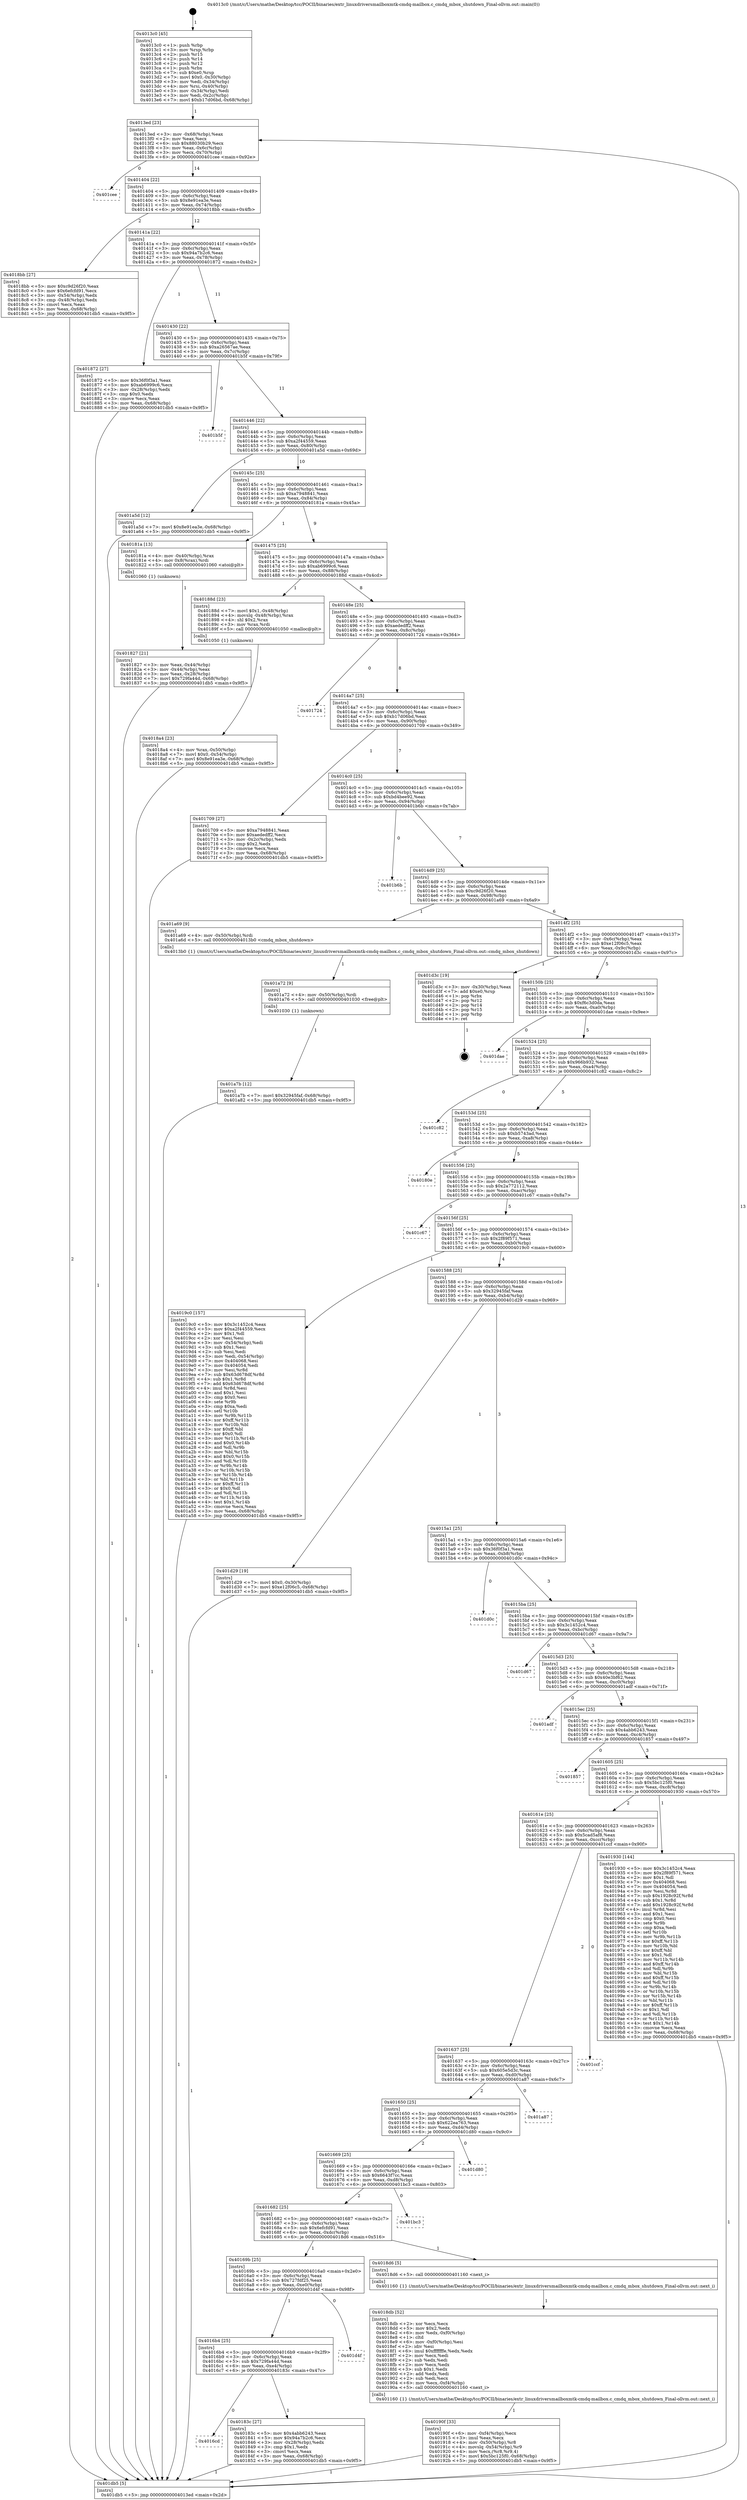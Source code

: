 digraph "0x4013c0" {
  label = "0x4013c0 (/mnt/c/Users/mathe/Desktop/tcc/POCII/binaries/extr_linuxdriversmailboxmtk-cmdq-mailbox.c_cmdq_mbox_shutdown_Final-ollvm.out::main(0))"
  labelloc = "t"
  node[shape=record]

  Entry [label="",width=0.3,height=0.3,shape=circle,fillcolor=black,style=filled]
  "0x4013ed" [label="{
     0x4013ed [23]\l
     | [instrs]\l
     &nbsp;&nbsp;0x4013ed \<+3\>: mov -0x68(%rbp),%eax\l
     &nbsp;&nbsp;0x4013f0 \<+2\>: mov %eax,%ecx\l
     &nbsp;&nbsp;0x4013f2 \<+6\>: sub $0x88030b29,%ecx\l
     &nbsp;&nbsp;0x4013f8 \<+3\>: mov %eax,-0x6c(%rbp)\l
     &nbsp;&nbsp;0x4013fb \<+3\>: mov %ecx,-0x70(%rbp)\l
     &nbsp;&nbsp;0x4013fe \<+6\>: je 0000000000401cee \<main+0x92e\>\l
  }"]
  "0x401cee" [label="{
     0x401cee\l
  }", style=dashed]
  "0x401404" [label="{
     0x401404 [22]\l
     | [instrs]\l
     &nbsp;&nbsp;0x401404 \<+5\>: jmp 0000000000401409 \<main+0x49\>\l
     &nbsp;&nbsp;0x401409 \<+3\>: mov -0x6c(%rbp),%eax\l
     &nbsp;&nbsp;0x40140c \<+5\>: sub $0x8e91ea3e,%eax\l
     &nbsp;&nbsp;0x401411 \<+3\>: mov %eax,-0x74(%rbp)\l
     &nbsp;&nbsp;0x401414 \<+6\>: je 00000000004018bb \<main+0x4fb\>\l
  }"]
  Exit [label="",width=0.3,height=0.3,shape=circle,fillcolor=black,style=filled,peripheries=2]
  "0x4018bb" [label="{
     0x4018bb [27]\l
     | [instrs]\l
     &nbsp;&nbsp;0x4018bb \<+5\>: mov $0xc9d26f20,%eax\l
     &nbsp;&nbsp;0x4018c0 \<+5\>: mov $0x6efcfd91,%ecx\l
     &nbsp;&nbsp;0x4018c5 \<+3\>: mov -0x54(%rbp),%edx\l
     &nbsp;&nbsp;0x4018c8 \<+3\>: cmp -0x48(%rbp),%edx\l
     &nbsp;&nbsp;0x4018cb \<+3\>: cmovl %ecx,%eax\l
     &nbsp;&nbsp;0x4018ce \<+3\>: mov %eax,-0x68(%rbp)\l
     &nbsp;&nbsp;0x4018d1 \<+5\>: jmp 0000000000401db5 \<main+0x9f5\>\l
  }"]
  "0x40141a" [label="{
     0x40141a [22]\l
     | [instrs]\l
     &nbsp;&nbsp;0x40141a \<+5\>: jmp 000000000040141f \<main+0x5f\>\l
     &nbsp;&nbsp;0x40141f \<+3\>: mov -0x6c(%rbp),%eax\l
     &nbsp;&nbsp;0x401422 \<+5\>: sub $0x94a7b2c6,%eax\l
     &nbsp;&nbsp;0x401427 \<+3\>: mov %eax,-0x78(%rbp)\l
     &nbsp;&nbsp;0x40142a \<+6\>: je 0000000000401872 \<main+0x4b2\>\l
  }"]
  "0x401a7b" [label="{
     0x401a7b [12]\l
     | [instrs]\l
     &nbsp;&nbsp;0x401a7b \<+7\>: movl $0x32945faf,-0x68(%rbp)\l
     &nbsp;&nbsp;0x401a82 \<+5\>: jmp 0000000000401db5 \<main+0x9f5\>\l
  }"]
  "0x401872" [label="{
     0x401872 [27]\l
     | [instrs]\l
     &nbsp;&nbsp;0x401872 \<+5\>: mov $0x36f0f3a1,%eax\l
     &nbsp;&nbsp;0x401877 \<+5\>: mov $0xab6999c6,%ecx\l
     &nbsp;&nbsp;0x40187c \<+3\>: mov -0x28(%rbp),%edx\l
     &nbsp;&nbsp;0x40187f \<+3\>: cmp $0x0,%edx\l
     &nbsp;&nbsp;0x401882 \<+3\>: cmove %ecx,%eax\l
     &nbsp;&nbsp;0x401885 \<+3\>: mov %eax,-0x68(%rbp)\l
     &nbsp;&nbsp;0x401888 \<+5\>: jmp 0000000000401db5 \<main+0x9f5\>\l
  }"]
  "0x401430" [label="{
     0x401430 [22]\l
     | [instrs]\l
     &nbsp;&nbsp;0x401430 \<+5\>: jmp 0000000000401435 \<main+0x75\>\l
     &nbsp;&nbsp;0x401435 \<+3\>: mov -0x6c(%rbp),%eax\l
     &nbsp;&nbsp;0x401438 \<+5\>: sub $0xa26567ae,%eax\l
     &nbsp;&nbsp;0x40143d \<+3\>: mov %eax,-0x7c(%rbp)\l
     &nbsp;&nbsp;0x401440 \<+6\>: je 0000000000401b5f \<main+0x79f\>\l
  }"]
  "0x401a72" [label="{
     0x401a72 [9]\l
     | [instrs]\l
     &nbsp;&nbsp;0x401a72 \<+4\>: mov -0x50(%rbp),%rdi\l
     &nbsp;&nbsp;0x401a76 \<+5\>: call 0000000000401030 \<free@plt\>\l
     | [calls]\l
     &nbsp;&nbsp;0x401030 \{1\} (unknown)\l
  }"]
  "0x401b5f" [label="{
     0x401b5f\l
  }", style=dashed]
  "0x401446" [label="{
     0x401446 [22]\l
     | [instrs]\l
     &nbsp;&nbsp;0x401446 \<+5\>: jmp 000000000040144b \<main+0x8b\>\l
     &nbsp;&nbsp;0x40144b \<+3\>: mov -0x6c(%rbp),%eax\l
     &nbsp;&nbsp;0x40144e \<+5\>: sub $0xa2f44559,%eax\l
     &nbsp;&nbsp;0x401453 \<+3\>: mov %eax,-0x80(%rbp)\l
     &nbsp;&nbsp;0x401456 \<+6\>: je 0000000000401a5d \<main+0x69d\>\l
  }"]
  "0x40190f" [label="{
     0x40190f [33]\l
     | [instrs]\l
     &nbsp;&nbsp;0x40190f \<+6\>: mov -0xf4(%rbp),%ecx\l
     &nbsp;&nbsp;0x401915 \<+3\>: imul %eax,%ecx\l
     &nbsp;&nbsp;0x401918 \<+4\>: mov -0x50(%rbp),%r8\l
     &nbsp;&nbsp;0x40191c \<+4\>: movslq -0x54(%rbp),%r9\l
     &nbsp;&nbsp;0x401920 \<+4\>: mov %ecx,(%r8,%r9,4)\l
     &nbsp;&nbsp;0x401924 \<+7\>: movl $0x5bc125f0,-0x68(%rbp)\l
     &nbsp;&nbsp;0x40192b \<+5\>: jmp 0000000000401db5 \<main+0x9f5\>\l
  }"]
  "0x401a5d" [label="{
     0x401a5d [12]\l
     | [instrs]\l
     &nbsp;&nbsp;0x401a5d \<+7\>: movl $0x8e91ea3e,-0x68(%rbp)\l
     &nbsp;&nbsp;0x401a64 \<+5\>: jmp 0000000000401db5 \<main+0x9f5\>\l
  }"]
  "0x40145c" [label="{
     0x40145c [25]\l
     | [instrs]\l
     &nbsp;&nbsp;0x40145c \<+5\>: jmp 0000000000401461 \<main+0xa1\>\l
     &nbsp;&nbsp;0x401461 \<+3\>: mov -0x6c(%rbp),%eax\l
     &nbsp;&nbsp;0x401464 \<+5\>: sub $0xa7948841,%eax\l
     &nbsp;&nbsp;0x401469 \<+6\>: mov %eax,-0x84(%rbp)\l
     &nbsp;&nbsp;0x40146f \<+6\>: je 000000000040181a \<main+0x45a\>\l
  }"]
  "0x4018db" [label="{
     0x4018db [52]\l
     | [instrs]\l
     &nbsp;&nbsp;0x4018db \<+2\>: xor %ecx,%ecx\l
     &nbsp;&nbsp;0x4018dd \<+5\>: mov $0x2,%edx\l
     &nbsp;&nbsp;0x4018e2 \<+6\>: mov %edx,-0xf0(%rbp)\l
     &nbsp;&nbsp;0x4018e8 \<+1\>: cltd\l
     &nbsp;&nbsp;0x4018e9 \<+6\>: mov -0xf0(%rbp),%esi\l
     &nbsp;&nbsp;0x4018ef \<+2\>: idiv %esi\l
     &nbsp;&nbsp;0x4018f1 \<+6\>: imul $0xfffffffe,%edx,%edx\l
     &nbsp;&nbsp;0x4018f7 \<+2\>: mov %ecx,%edi\l
     &nbsp;&nbsp;0x4018f9 \<+2\>: sub %edx,%edi\l
     &nbsp;&nbsp;0x4018fb \<+2\>: mov %ecx,%edx\l
     &nbsp;&nbsp;0x4018fd \<+3\>: sub $0x1,%edx\l
     &nbsp;&nbsp;0x401900 \<+2\>: add %edx,%edi\l
     &nbsp;&nbsp;0x401902 \<+2\>: sub %edi,%ecx\l
     &nbsp;&nbsp;0x401904 \<+6\>: mov %ecx,-0xf4(%rbp)\l
     &nbsp;&nbsp;0x40190a \<+5\>: call 0000000000401160 \<next_i\>\l
     | [calls]\l
     &nbsp;&nbsp;0x401160 \{1\} (/mnt/c/Users/mathe/Desktop/tcc/POCII/binaries/extr_linuxdriversmailboxmtk-cmdq-mailbox.c_cmdq_mbox_shutdown_Final-ollvm.out::next_i)\l
  }"]
  "0x40181a" [label="{
     0x40181a [13]\l
     | [instrs]\l
     &nbsp;&nbsp;0x40181a \<+4\>: mov -0x40(%rbp),%rax\l
     &nbsp;&nbsp;0x40181e \<+4\>: mov 0x8(%rax),%rdi\l
     &nbsp;&nbsp;0x401822 \<+5\>: call 0000000000401060 \<atoi@plt\>\l
     | [calls]\l
     &nbsp;&nbsp;0x401060 \{1\} (unknown)\l
  }"]
  "0x401475" [label="{
     0x401475 [25]\l
     | [instrs]\l
     &nbsp;&nbsp;0x401475 \<+5\>: jmp 000000000040147a \<main+0xba\>\l
     &nbsp;&nbsp;0x40147a \<+3\>: mov -0x6c(%rbp),%eax\l
     &nbsp;&nbsp;0x40147d \<+5\>: sub $0xab6999c6,%eax\l
     &nbsp;&nbsp;0x401482 \<+6\>: mov %eax,-0x88(%rbp)\l
     &nbsp;&nbsp;0x401488 \<+6\>: je 000000000040188d \<main+0x4cd\>\l
  }"]
  "0x4018a4" [label="{
     0x4018a4 [23]\l
     | [instrs]\l
     &nbsp;&nbsp;0x4018a4 \<+4\>: mov %rax,-0x50(%rbp)\l
     &nbsp;&nbsp;0x4018a8 \<+7\>: movl $0x0,-0x54(%rbp)\l
     &nbsp;&nbsp;0x4018af \<+7\>: movl $0x8e91ea3e,-0x68(%rbp)\l
     &nbsp;&nbsp;0x4018b6 \<+5\>: jmp 0000000000401db5 \<main+0x9f5\>\l
  }"]
  "0x40188d" [label="{
     0x40188d [23]\l
     | [instrs]\l
     &nbsp;&nbsp;0x40188d \<+7\>: movl $0x1,-0x48(%rbp)\l
     &nbsp;&nbsp;0x401894 \<+4\>: movslq -0x48(%rbp),%rax\l
     &nbsp;&nbsp;0x401898 \<+4\>: shl $0x2,%rax\l
     &nbsp;&nbsp;0x40189c \<+3\>: mov %rax,%rdi\l
     &nbsp;&nbsp;0x40189f \<+5\>: call 0000000000401050 \<malloc@plt\>\l
     | [calls]\l
     &nbsp;&nbsp;0x401050 \{1\} (unknown)\l
  }"]
  "0x40148e" [label="{
     0x40148e [25]\l
     | [instrs]\l
     &nbsp;&nbsp;0x40148e \<+5\>: jmp 0000000000401493 \<main+0xd3\>\l
     &nbsp;&nbsp;0x401493 \<+3\>: mov -0x6c(%rbp),%eax\l
     &nbsp;&nbsp;0x401496 \<+5\>: sub $0xaededff2,%eax\l
     &nbsp;&nbsp;0x40149b \<+6\>: mov %eax,-0x8c(%rbp)\l
     &nbsp;&nbsp;0x4014a1 \<+6\>: je 0000000000401724 \<main+0x364\>\l
  }"]
  "0x4016cd" [label="{
     0x4016cd\l
  }", style=dashed]
  "0x401724" [label="{
     0x401724\l
  }", style=dashed]
  "0x4014a7" [label="{
     0x4014a7 [25]\l
     | [instrs]\l
     &nbsp;&nbsp;0x4014a7 \<+5\>: jmp 00000000004014ac \<main+0xec\>\l
     &nbsp;&nbsp;0x4014ac \<+3\>: mov -0x6c(%rbp),%eax\l
     &nbsp;&nbsp;0x4014af \<+5\>: sub $0xb17d06bd,%eax\l
     &nbsp;&nbsp;0x4014b4 \<+6\>: mov %eax,-0x90(%rbp)\l
     &nbsp;&nbsp;0x4014ba \<+6\>: je 0000000000401709 \<main+0x349\>\l
  }"]
  "0x40183c" [label="{
     0x40183c [27]\l
     | [instrs]\l
     &nbsp;&nbsp;0x40183c \<+5\>: mov $0x4abb6243,%eax\l
     &nbsp;&nbsp;0x401841 \<+5\>: mov $0x94a7b2c6,%ecx\l
     &nbsp;&nbsp;0x401846 \<+3\>: mov -0x28(%rbp),%edx\l
     &nbsp;&nbsp;0x401849 \<+3\>: cmp $0x1,%edx\l
     &nbsp;&nbsp;0x40184c \<+3\>: cmovl %ecx,%eax\l
     &nbsp;&nbsp;0x40184f \<+3\>: mov %eax,-0x68(%rbp)\l
     &nbsp;&nbsp;0x401852 \<+5\>: jmp 0000000000401db5 \<main+0x9f5\>\l
  }"]
  "0x401709" [label="{
     0x401709 [27]\l
     | [instrs]\l
     &nbsp;&nbsp;0x401709 \<+5\>: mov $0xa7948841,%eax\l
     &nbsp;&nbsp;0x40170e \<+5\>: mov $0xaededff2,%ecx\l
     &nbsp;&nbsp;0x401713 \<+3\>: mov -0x2c(%rbp),%edx\l
     &nbsp;&nbsp;0x401716 \<+3\>: cmp $0x2,%edx\l
     &nbsp;&nbsp;0x401719 \<+3\>: cmovne %ecx,%eax\l
     &nbsp;&nbsp;0x40171c \<+3\>: mov %eax,-0x68(%rbp)\l
     &nbsp;&nbsp;0x40171f \<+5\>: jmp 0000000000401db5 \<main+0x9f5\>\l
  }"]
  "0x4014c0" [label="{
     0x4014c0 [25]\l
     | [instrs]\l
     &nbsp;&nbsp;0x4014c0 \<+5\>: jmp 00000000004014c5 \<main+0x105\>\l
     &nbsp;&nbsp;0x4014c5 \<+3\>: mov -0x6c(%rbp),%eax\l
     &nbsp;&nbsp;0x4014c8 \<+5\>: sub $0xbd4bee92,%eax\l
     &nbsp;&nbsp;0x4014cd \<+6\>: mov %eax,-0x94(%rbp)\l
     &nbsp;&nbsp;0x4014d3 \<+6\>: je 0000000000401b6b \<main+0x7ab\>\l
  }"]
  "0x401db5" [label="{
     0x401db5 [5]\l
     | [instrs]\l
     &nbsp;&nbsp;0x401db5 \<+5\>: jmp 00000000004013ed \<main+0x2d\>\l
  }"]
  "0x4013c0" [label="{
     0x4013c0 [45]\l
     | [instrs]\l
     &nbsp;&nbsp;0x4013c0 \<+1\>: push %rbp\l
     &nbsp;&nbsp;0x4013c1 \<+3\>: mov %rsp,%rbp\l
     &nbsp;&nbsp;0x4013c4 \<+2\>: push %r15\l
     &nbsp;&nbsp;0x4013c6 \<+2\>: push %r14\l
     &nbsp;&nbsp;0x4013c8 \<+2\>: push %r12\l
     &nbsp;&nbsp;0x4013ca \<+1\>: push %rbx\l
     &nbsp;&nbsp;0x4013cb \<+7\>: sub $0xe0,%rsp\l
     &nbsp;&nbsp;0x4013d2 \<+7\>: movl $0x0,-0x30(%rbp)\l
     &nbsp;&nbsp;0x4013d9 \<+3\>: mov %edi,-0x34(%rbp)\l
     &nbsp;&nbsp;0x4013dc \<+4\>: mov %rsi,-0x40(%rbp)\l
     &nbsp;&nbsp;0x4013e0 \<+3\>: mov -0x34(%rbp),%edi\l
     &nbsp;&nbsp;0x4013e3 \<+3\>: mov %edi,-0x2c(%rbp)\l
     &nbsp;&nbsp;0x4013e6 \<+7\>: movl $0xb17d06bd,-0x68(%rbp)\l
  }"]
  "0x401827" [label="{
     0x401827 [21]\l
     | [instrs]\l
     &nbsp;&nbsp;0x401827 \<+3\>: mov %eax,-0x44(%rbp)\l
     &nbsp;&nbsp;0x40182a \<+3\>: mov -0x44(%rbp),%eax\l
     &nbsp;&nbsp;0x40182d \<+3\>: mov %eax,-0x28(%rbp)\l
     &nbsp;&nbsp;0x401830 \<+7\>: movl $0x729fa44d,-0x68(%rbp)\l
     &nbsp;&nbsp;0x401837 \<+5\>: jmp 0000000000401db5 \<main+0x9f5\>\l
  }"]
  "0x4016b4" [label="{
     0x4016b4 [25]\l
     | [instrs]\l
     &nbsp;&nbsp;0x4016b4 \<+5\>: jmp 00000000004016b9 \<main+0x2f9\>\l
     &nbsp;&nbsp;0x4016b9 \<+3\>: mov -0x6c(%rbp),%eax\l
     &nbsp;&nbsp;0x4016bc \<+5\>: sub $0x729fa44d,%eax\l
     &nbsp;&nbsp;0x4016c1 \<+6\>: mov %eax,-0xe4(%rbp)\l
     &nbsp;&nbsp;0x4016c7 \<+6\>: je 000000000040183c \<main+0x47c\>\l
  }"]
  "0x401b6b" [label="{
     0x401b6b\l
  }", style=dashed]
  "0x4014d9" [label="{
     0x4014d9 [25]\l
     | [instrs]\l
     &nbsp;&nbsp;0x4014d9 \<+5\>: jmp 00000000004014de \<main+0x11e\>\l
     &nbsp;&nbsp;0x4014de \<+3\>: mov -0x6c(%rbp),%eax\l
     &nbsp;&nbsp;0x4014e1 \<+5\>: sub $0xc9d26f20,%eax\l
     &nbsp;&nbsp;0x4014e6 \<+6\>: mov %eax,-0x98(%rbp)\l
     &nbsp;&nbsp;0x4014ec \<+6\>: je 0000000000401a69 \<main+0x6a9\>\l
  }"]
  "0x401d4f" [label="{
     0x401d4f\l
  }", style=dashed]
  "0x401a69" [label="{
     0x401a69 [9]\l
     | [instrs]\l
     &nbsp;&nbsp;0x401a69 \<+4\>: mov -0x50(%rbp),%rdi\l
     &nbsp;&nbsp;0x401a6d \<+5\>: call 00000000004013b0 \<cmdq_mbox_shutdown\>\l
     | [calls]\l
     &nbsp;&nbsp;0x4013b0 \{1\} (/mnt/c/Users/mathe/Desktop/tcc/POCII/binaries/extr_linuxdriversmailboxmtk-cmdq-mailbox.c_cmdq_mbox_shutdown_Final-ollvm.out::cmdq_mbox_shutdown)\l
  }"]
  "0x4014f2" [label="{
     0x4014f2 [25]\l
     | [instrs]\l
     &nbsp;&nbsp;0x4014f2 \<+5\>: jmp 00000000004014f7 \<main+0x137\>\l
     &nbsp;&nbsp;0x4014f7 \<+3\>: mov -0x6c(%rbp),%eax\l
     &nbsp;&nbsp;0x4014fa \<+5\>: sub $0xe12f06c5,%eax\l
     &nbsp;&nbsp;0x4014ff \<+6\>: mov %eax,-0x9c(%rbp)\l
     &nbsp;&nbsp;0x401505 \<+6\>: je 0000000000401d3c \<main+0x97c\>\l
  }"]
  "0x40169b" [label="{
     0x40169b [25]\l
     | [instrs]\l
     &nbsp;&nbsp;0x40169b \<+5\>: jmp 00000000004016a0 \<main+0x2e0\>\l
     &nbsp;&nbsp;0x4016a0 \<+3\>: mov -0x6c(%rbp),%eax\l
     &nbsp;&nbsp;0x4016a3 \<+5\>: sub $0x727fdf25,%eax\l
     &nbsp;&nbsp;0x4016a8 \<+6\>: mov %eax,-0xe0(%rbp)\l
     &nbsp;&nbsp;0x4016ae \<+6\>: je 0000000000401d4f \<main+0x98f\>\l
  }"]
  "0x401d3c" [label="{
     0x401d3c [19]\l
     | [instrs]\l
     &nbsp;&nbsp;0x401d3c \<+3\>: mov -0x30(%rbp),%eax\l
     &nbsp;&nbsp;0x401d3f \<+7\>: add $0xe0,%rsp\l
     &nbsp;&nbsp;0x401d46 \<+1\>: pop %rbx\l
     &nbsp;&nbsp;0x401d47 \<+2\>: pop %r12\l
     &nbsp;&nbsp;0x401d49 \<+2\>: pop %r14\l
     &nbsp;&nbsp;0x401d4b \<+2\>: pop %r15\l
     &nbsp;&nbsp;0x401d4d \<+1\>: pop %rbp\l
     &nbsp;&nbsp;0x401d4e \<+1\>: ret\l
  }"]
  "0x40150b" [label="{
     0x40150b [25]\l
     | [instrs]\l
     &nbsp;&nbsp;0x40150b \<+5\>: jmp 0000000000401510 \<main+0x150\>\l
     &nbsp;&nbsp;0x401510 \<+3\>: mov -0x6c(%rbp),%eax\l
     &nbsp;&nbsp;0x401513 \<+5\>: sub $0xf6c3d0da,%eax\l
     &nbsp;&nbsp;0x401518 \<+6\>: mov %eax,-0xa0(%rbp)\l
     &nbsp;&nbsp;0x40151e \<+6\>: je 0000000000401dae \<main+0x9ee\>\l
  }"]
  "0x4018d6" [label="{
     0x4018d6 [5]\l
     | [instrs]\l
     &nbsp;&nbsp;0x4018d6 \<+5\>: call 0000000000401160 \<next_i\>\l
     | [calls]\l
     &nbsp;&nbsp;0x401160 \{1\} (/mnt/c/Users/mathe/Desktop/tcc/POCII/binaries/extr_linuxdriversmailboxmtk-cmdq-mailbox.c_cmdq_mbox_shutdown_Final-ollvm.out::next_i)\l
  }"]
  "0x401dae" [label="{
     0x401dae\l
  }", style=dashed]
  "0x401524" [label="{
     0x401524 [25]\l
     | [instrs]\l
     &nbsp;&nbsp;0x401524 \<+5\>: jmp 0000000000401529 \<main+0x169\>\l
     &nbsp;&nbsp;0x401529 \<+3\>: mov -0x6c(%rbp),%eax\l
     &nbsp;&nbsp;0x40152c \<+5\>: sub $0x966b932,%eax\l
     &nbsp;&nbsp;0x401531 \<+6\>: mov %eax,-0xa4(%rbp)\l
     &nbsp;&nbsp;0x401537 \<+6\>: je 0000000000401c82 \<main+0x8c2\>\l
  }"]
  "0x401682" [label="{
     0x401682 [25]\l
     | [instrs]\l
     &nbsp;&nbsp;0x401682 \<+5\>: jmp 0000000000401687 \<main+0x2c7\>\l
     &nbsp;&nbsp;0x401687 \<+3\>: mov -0x6c(%rbp),%eax\l
     &nbsp;&nbsp;0x40168a \<+5\>: sub $0x6efcfd91,%eax\l
     &nbsp;&nbsp;0x40168f \<+6\>: mov %eax,-0xdc(%rbp)\l
     &nbsp;&nbsp;0x401695 \<+6\>: je 00000000004018d6 \<main+0x516\>\l
  }"]
  "0x401c82" [label="{
     0x401c82\l
  }", style=dashed]
  "0x40153d" [label="{
     0x40153d [25]\l
     | [instrs]\l
     &nbsp;&nbsp;0x40153d \<+5\>: jmp 0000000000401542 \<main+0x182\>\l
     &nbsp;&nbsp;0x401542 \<+3\>: mov -0x6c(%rbp),%eax\l
     &nbsp;&nbsp;0x401545 \<+5\>: sub $0xb5743ad,%eax\l
     &nbsp;&nbsp;0x40154a \<+6\>: mov %eax,-0xa8(%rbp)\l
     &nbsp;&nbsp;0x401550 \<+6\>: je 000000000040180e \<main+0x44e\>\l
  }"]
  "0x401bc3" [label="{
     0x401bc3\l
  }", style=dashed]
  "0x40180e" [label="{
     0x40180e\l
  }", style=dashed]
  "0x401556" [label="{
     0x401556 [25]\l
     | [instrs]\l
     &nbsp;&nbsp;0x401556 \<+5\>: jmp 000000000040155b \<main+0x19b\>\l
     &nbsp;&nbsp;0x40155b \<+3\>: mov -0x6c(%rbp),%eax\l
     &nbsp;&nbsp;0x40155e \<+5\>: sub $0x2a772112,%eax\l
     &nbsp;&nbsp;0x401563 \<+6\>: mov %eax,-0xac(%rbp)\l
     &nbsp;&nbsp;0x401569 \<+6\>: je 0000000000401c67 \<main+0x8a7\>\l
  }"]
  "0x401669" [label="{
     0x401669 [25]\l
     | [instrs]\l
     &nbsp;&nbsp;0x401669 \<+5\>: jmp 000000000040166e \<main+0x2ae\>\l
     &nbsp;&nbsp;0x40166e \<+3\>: mov -0x6c(%rbp),%eax\l
     &nbsp;&nbsp;0x401671 \<+5\>: sub $0x6643f7cc,%eax\l
     &nbsp;&nbsp;0x401676 \<+6\>: mov %eax,-0xd8(%rbp)\l
     &nbsp;&nbsp;0x40167c \<+6\>: je 0000000000401bc3 \<main+0x803\>\l
  }"]
  "0x401c67" [label="{
     0x401c67\l
  }", style=dashed]
  "0x40156f" [label="{
     0x40156f [25]\l
     | [instrs]\l
     &nbsp;&nbsp;0x40156f \<+5\>: jmp 0000000000401574 \<main+0x1b4\>\l
     &nbsp;&nbsp;0x401574 \<+3\>: mov -0x6c(%rbp),%eax\l
     &nbsp;&nbsp;0x401577 \<+5\>: sub $0x2f89f571,%eax\l
     &nbsp;&nbsp;0x40157c \<+6\>: mov %eax,-0xb0(%rbp)\l
     &nbsp;&nbsp;0x401582 \<+6\>: je 00000000004019c0 \<main+0x600\>\l
  }"]
  "0x401d80" [label="{
     0x401d80\l
  }", style=dashed]
  "0x4019c0" [label="{
     0x4019c0 [157]\l
     | [instrs]\l
     &nbsp;&nbsp;0x4019c0 \<+5\>: mov $0x3c1452c4,%eax\l
     &nbsp;&nbsp;0x4019c5 \<+5\>: mov $0xa2f44559,%ecx\l
     &nbsp;&nbsp;0x4019ca \<+2\>: mov $0x1,%dl\l
     &nbsp;&nbsp;0x4019cc \<+2\>: xor %esi,%esi\l
     &nbsp;&nbsp;0x4019ce \<+3\>: mov -0x54(%rbp),%edi\l
     &nbsp;&nbsp;0x4019d1 \<+3\>: sub $0x1,%esi\l
     &nbsp;&nbsp;0x4019d4 \<+2\>: sub %esi,%edi\l
     &nbsp;&nbsp;0x4019d6 \<+3\>: mov %edi,-0x54(%rbp)\l
     &nbsp;&nbsp;0x4019d9 \<+7\>: mov 0x404068,%esi\l
     &nbsp;&nbsp;0x4019e0 \<+7\>: mov 0x404054,%edi\l
     &nbsp;&nbsp;0x4019e7 \<+3\>: mov %esi,%r8d\l
     &nbsp;&nbsp;0x4019ea \<+7\>: sub $0x63d678df,%r8d\l
     &nbsp;&nbsp;0x4019f1 \<+4\>: sub $0x1,%r8d\l
     &nbsp;&nbsp;0x4019f5 \<+7\>: add $0x63d678df,%r8d\l
     &nbsp;&nbsp;0x4019fc \<+4\>: imul %r8d,%esi\l
     &nbsp;&nbsp;0x401a00 \<+3\>: and $0x1,%esi\l
     &nbsp;&nbsp;0x401a03 \<+3\>: cmp $0x0,%esi\l
     &nbsp;&nbsp;0x401a06 \<+4\>: sete %r9b\l
     &nbsp;&nbsp;0x401a0a \<+3\>: cmp $0xa,%edi\l
     &nbsp;&nbsp;0x401a0d \<+4\>: setl %r10b\l
     &nbsp;&nbsp;0x401a11 \<+3\>: mov %r9b,%r11b\l
     &nbsp;&nbsp;0x401a14 \<+4\>: xor $0xff,%r11b\l
     &nbsp;&nbsp;0x401a18 \<+3\>: mov %r10b,%bl\l
     &nbsp;&nbsp;0x401a1b \<+3\>: xor $0xff,%bl\l
     &nbsp;&nbsp;0x401a1e \<+3\>: xor $0x0,%dl\l
     &nbsp;&nbsp;0x401a21 \<+3\>: mov %r11b,%r14b\l
     &nbsp;&nbsp;0x401a24 \<+4\>: and $0x0,%r14b\l
     &nbsp;&nbsp;0x401a28 \<+3\>: and %dl,%r9b\l
     &nbsp;&nbsp;0x401a2b \<+3\>: mov %bl,%r15b\l
     &nbsp;&nbsp;0x401a2e \<+4\>: and $0x0,%r15b\l
     &nbsp;&nbsp;0x401a32 \<+3\>: and %dl,%r10b\l
     &nbsp;&nbsp;0x401a35 \<+3\>: or %r9b,%r14b\l
     &nbsp;&nbsp;0x401a38 \<+3\>: or %r10b,%r15b\l
     &nbsp;&nbsp;0x401a3b \<+3\>: xor %r15b,%r14b\l
     &nbsp;&nbsp;0x401a3e \<+3\>: or %bl,%r11b\l
     &nbsp;&nbsp;0x401a41 \<+4\>: xor $0xff,%r11b\l
     &nbsp;&nbsp;0x401a45 \<+3\>: or $0x0,%dl\l
     &nbsp;&nbsp;0x401a48 \<+3\>: and %dl,%r11b\l
     &nbsp;&nbsp;0x401a4b \<+3\>: or %r11b,%r14b\l
     &nbsp;&nbsp;0x401a4e \<+4\>: test $0x1,%r14b\l
     &nbsp;&nbsp;0x401a52 \<+3\>: cmovne %ecx,%eax\l
     &nbsp;&nbsp;0x401a55 \<+3\>: mov %eax,-0x68(%rbp)\l
     &nbsp;&nbsp;0x401a58 \<+5\>: jmp 0000000000401db5 \<main+0x9f5\>\l
  }"]
  "0x401588" [label="{
     0x401588 [25]\l
     | [instrs]\l
     &nbsp;&nbsp;0x401588 \<+5\>: jmp 000000000040158d \<main+0x1cd\>\l
     &nbsp;&nbsp;0x40158d \<+3\>: mov -0x6c(%rbp),%eax\l
     &nbsp;&nbsp;0x401590 \<+5\>: sub $0x32945faf,%eax\l
     &nbsp;&nbsp;0x401595 \<+6\>: mov %eax,-0xb4(%rbp)\l
     &nbsp;&nbsp;0x40159b \<+6\>: je 0000000000401d29 \<main+0x969\>\l
  }"]
  "0x401650" [label="{
     0x401650 [25]\l
     | [instrs]\l
     &nbsp;&nbsp;0x401650 \<+5\>: jmp 0000000000401655 \<main+0x295\>\l
     &nbsp;&nbsp;0x401655 \<+3\>: mov -0x6c(%rbp),%eax\l
     &nbsp;&nbsp;0x401658 \<+5\>: sub $0x622ea763,%eax\l
     &nbsp;&nbsp;0x40165d \<+6\>: mov %eax,-0xd4(%rbp)\l
     &nbsp;&nbsp;0x401663 \<+6\>: je 0000000000401d80 \<main+0x9c0\>\l
  }"]
  "0x401d29" [label="{
     0x401d29 [19]\l
     | [instrs]\l
     &nbsp;&nbsp;0x401d29 \<+7\>: movl $0x0,-0x30(%rbp)\l
     &nbsp;&nbsp;0x401d30 \<+7\>: movl $0xe12f06c5,-0x68(%rbp)\l
     &nbsp;&nbsp;0x401d37 \<+5\>: jmp 0000000000401db5 \<main+0x9f5\>\l
  }"]
  "0x4015a1" [label="{
     0x4015a1 [25]\l
     | [instrs]\l
     &nbsp;&nbsp;0x4015a1 \<+5\>: jmp 00000000004015a6 \<main+0x1e6\>\l
     &nbsp;&nbsp;0x4015a6 \<+3\>: mov -0x6c(%rbp),%eax\l
     &nbsp;&nbsp;0x4015a9 \<+5\>: sub $0x36f0f3a1,%eax\l
     &nbsp;&nbsp;0x4015ae \<+6\>: mov %eax,-0xb8(%rbp)\l
     &nbsp;&nbsp;0x4015b4 \<+6\>: je 0000000000401d0c \<main+0x94c\>\l
  }"]
  "0x401a87" [label="{
     0x401a87\l
  }", style=dashed]
  "0x401d0c" [label="{
     0x401d0c\l
  }", style=dashed]
  "0x4015ba" [label="{
     0x4015ba [25]\l
     | [instrs]\l
     &nbsp;&nbsp;0x4015ba \<+5\>: jmp 00000000004015bf \<main+0x1ff\>\l
     &nbsp;&nbsp;0x4015bf \<+3\>: mov -0x6c(%rbp),%eax\l
     &nbsp;&nbsp;0x4015c2 \<+5\>: sub $0x3c1452c4,%eax\l
     &nbsp;&nbsp;0x4015c7 \<+6\>: mov %eax,-0xbc(%rbp)\l
     &nbsp;&nbsp;0x4015cd \<+6\>: je 0000000000401d67 \<main+0x9a7\>\l
  }"]
  "0x401637" [label="{
     0x401637 [25]\l
     | [instrs]\l
     &nbsp;&nbsp;0x401637 \<+5\>: jmp 000000000040163c \<main+0x27c\>\l
     &nbsp;&nbsp;0x40163c \<+3\>: mov -0x6c(%rbp),%eax\l
     &nbsp;&nbsp;0x40163f \<+5\>: sub $0x605e5d3c,%eax\l
     &nbsp;&nbsp;0x401644 \<+6\>: mov %eax,-0xd0(%rbp)\l
     &nbsp;&nbsp;0x40164a \<+6\>: je 0000000000401a87 \<main+0x6c7\>\l
  }"]
  "0x401d67" [label="{
     0x401d67\l
  }", style=dashed]
  "0x4015d3" [label="{
     0x4015d3 [25]\l
     | [instrs]\l
     &nbsp;&nbsp;0x4015d3 \<+5\>: jmp 00000000004015d8 \<main+0x218\>\l
     &nbsp;&nbsp;0x4015d8 \<+3\>: mov -0x6c(%rbp),%eax\l
     &nbsp;&nbsp;0x4015db \<+5\>: sub $0x40e3bf62,%eax\l
     &nbsp;&nbsp;0x4015e0 \<+6\>: mov %eax,-0xc0(%rbp)\l
     &nbsp;&nbsp;0x4015e6 \<+6\>: je 0000000000401adf \<main+0x71f\>\l
  }"]
  "0x401ccf" [label="{
     0x401ccf\l
  }", style=dashed]
  "0x401adf" [label="{
     0x401adf\l
  }", style=dashed]
  "0x4015ec" [label="{
     0x4015ec [25]\l
     | [instrs]\l
     &nbsp;&nbsp;0x4015ec \<+5\>: jmp 00000000004015f1 \<main+0x231\>\l
     &nbsp;&nbsp;0x4015f1 \<+3\>: mov -0x6c(%rbp),%eax\l
     &nbsp;&nbsp;0x4015f4 \<+5\>: sub $0x4abb6243,%eax\l
     &nbsp;&nbsp;0x4015f9 \<+6\>: mov %eax,-0xc4(%rbp)\l
     &nbsp;&nbsp;0x4015ff \<+6\>: je 0000000000401857 \<main+0x497\>\l
  }"]
  "0x40161e" [label="{
     0x40161e [25]\l
     | [instrs]\l
     &nbsp;&nbsp;0x40161e \<+5\>: jmp 0000000000401623 \<main+0x263\>\l
     &nbsp;&nbsp;0x401623 \<+3\>: mov -0x6c(%rbp),%eax\l
     &nbsp;&nbsp;0x401626 \<+5\>: sub $0x5cad5af8,%eax\l
     &nbsp;&nbsp;0x40162b \<+6\>: mov %eax,-0xcc(%rbp)\l
     &nbsp;&nbsp;0x401631 \<+6\>: je 0000000000401ccf \<main+0x90f\>\l
  }"]
  "0x401857" [label="{
     0x401857\l
  }", style=dashed]
  "0x401605" [label="{
     0x401605 [25]\l
     | [instrs]\l
     &nbsp;&nbsp;0x401605 \<+5\>: jmp 000000000040160a \<main+0x24a\>\l
     &nbsp;&nbsp;0x40160a \<+3\>: mov -0x6c(%rbp),%eax\l
     &nbsp;&nbsp;0x40160d \<+5\>: sub $0x5bc125f0,%eax\l
     &nbsp;&nbsp;0x401612 \<+6\>: mov %eax,-0xc8(%rbp)\l
     &nbsp;&nbsp;0x401618 \<+6\>: je 0000000000401930 \<main+0x570\>\l
  }"]
  "0x401930" [label="{
     0x401930 [144]\l
     | [instrs]\l
     &nbsp;&nbsp;0x401930 \<+5\>: mov $0x3c1452c4,%eax\l
     &nbsp;&nbsp;0x401935 \<+5\>: mov $0x2f89f571,%ecx\l
     &nbsp;&nbsp;0x40193a \<+2\>: mov $0x1,%dl\l
     &nbsp;&nbsp;0x40193c \<+7\>: mov 0x404068,%esi\l
     &nbsp;&nbsp;0x401943 \<+7\>: mov 0x404054,%edi\l
     &nbsp;&nbsp;0x40194a \<+3\>: mov %esi,%r8d\l
     &nbsp;&nbsp;0x40194d \<+7\>: sub $0x1928c92f,%r8d\l
     &nbsp;&nbsp;0x401954 \<+4\>: sub $0x1,%r8d\l
     &nbsp;&nbsp;0x401958 \<+7\>: add $0x1928c92f,%r8d\l
     &nbsp;&nbsp;0x40195f \<+4\>: imul %r8d,%esi\l
     &nbsp;&nbsp;0x401963 \<+3\>: and $0x1,%esi\l
     &nbsp;&nbsp;0x401966 \<+3\>: cmp $0x0,%esi\l
     &nbsp;&nbsp;0x401969 \<+4\>: sete %r9b\l
     &nbsp;&nbsp;0x40196d \<+3\>: cmp $0xa,%edi\l
     &nbsp;&nbsp;0x401970 \<+4\>: setl %r10b\l
     &nbsp;&nbsp;0x401974 \<+3\>: mov %r9b,%r11b\l
     &nbsp;&nbsp;0x401977 \<+4\>: xor $0xff,%r11b\l
     &nbsp;&nbsp;0x40197b \<+3\>: mov %r10b,%bl\l
     &nbsp;&nbsp;0x40197e \<+3\>: xor $0xff,%bl\l
     &nbsp;&nbsp;0x401981 \<+3\>: xor $0x1,%dl\l
     &nbsp;&nbsp;0x401984 \<+3\>: mov %r11b,%r14b\l
     &nbsp;&nbsp;0x401987 \<+4\>: and $0xff,%r14b\l
     &nbsp;&nbsp;0x40198b \<+3\>: and %dl,%r9b\l
     &nbsp;&nbsp;0x40198e \<+3\>: mov %bl,%r15b\l
     &nbsp;&nbsp;0x401991 \<+4\>: and $0xff,%r15b\l
     &nbsp;&nbsp;0x401995 \<+3\>: and %dl,%r10b\l
     &nbsp;&nbsp;0x401998 \<+3\>: or %r9b,%r14b\l
     &nbsp;&nbsp;0x40199b \<+3\>: or %r10b,%r15b\l
     &nbsp;&nbsp;0x40199e \<+3\>: xor %r15b,%r14b\l
     &nbsp;&nbsp;0x4019a1 \<+3\>: or %bl,%r11b\l
     &nbsp;&nbsp;0x4019a4 \<+4\>: xor $0xff,%r11b\l
     &nbsp;&nbsp;0x4019a8 \<+3\>: or $0x1,%dl\l
     &nbsp;&nbsp;0x4019ab \<+3\>: and %dl,%r11b\l
     &nbsp;&nbsp;0x4019ae \<+3\>: or %r11b,%r14b\l
     &nbsp;&nbsp;0x4019b1 \<+4\>: test $0x1,%r14b\l
     &nbsp;&nbsp;0x4019b5 \<+3\>: cmovne %ecx,%eax\l
     &nbsp;&nbsp;0x4019b8 \<+3\>: mov %eax,-0x68(%rbp)\l
     &nbsp;&nbsp;0x4019bb \<+5\>: jmp 0000000000401db5 \<main+0x9f5\>\l
  }"]
  Entry -> "0x4013c0" [label=" 1"]
  "0x4013ed" -> "0x401cee" [label=" 0"]
  "0x4013ed" -> "0x401404" [label=" 14"]
  "0x401d3c" -> Exit [label=" 1"]
  "0x401404" -> "0x4018bb" [label=" 2"]
  "0x401404" -> "0x40141a" [label=" 12"]
  "0x401d29" -> "0x401db5" [label=" 1"]
  "0x40141a" -> "0x401872" [label=" 1"]
  "0x40141a" -> "0x401430" [label=" 11"]
  "0x401a7b" -> "0x401db5" [label=" 1"]
  "0x401430" -> "0x401b5f" [label=" 0"]
  "0x401430" -> "0x401446" [label=" 11"]
  "0x401a72" -> "0x401a7b" [label=" 1"]
  "0x401446" -> "0x401a5d" [label=" 1"]
  "0x401446" -> "0x40145c" [label=" 10"]
  "0x401a69" -> "0x401a72" [label=" 1"]
  "0x40145c" -> "0x40181a" [label=" 1"]
  "0x40145c" -> "0x401475" [label=" 9"]
  "0x401a5d" -> "0x401db5" [label=" 1"]
  "0x401475" -> "0x40188d" [label=" 1"]
  "0x401475" -> "0x40148e" [label=" 8"]
  "0x4019c0" -> "0x401db5" [label=" 1"]
  "0x40148e" -> "0x401724" [label=" 0"]
  "0x40148e" -> "0x4014a7" [label=" 8"]
  "0x401930" -> "0x401db5" [label=" 1"]
  "0x4014a7" -> "0x401709" [label=" 1"]
  "0x4014a7" -> "0x4014c0" [label=" 7"]
  "0x401709" -> "0x401db5" [label=" 1"]
  "0x4013c0" -> "0x4013ed" [label=" 1"]
  "0x401db5" -> "0x4013ed" [label=" 13"]
  "0x40181a" -> "0x401827" [label=" 1"]
  "0x401827" -> "0x401db5" [label=" 1"]
  "0x40190f" -> "0x401db5" [label=" 1"]
  "0x4014c0" -> "0x401b6b" [label=" 0"]
  "0x4014c0" -> "0x4014d9" [label=" 7"]
  "0x4018d6" -> "0x4018db" [label=" 1"]
  "0x4014d9" -> "0x401a69" [label=" 1"]
  "0x4014d9" -> "0x4014f2" [label=" 6"]
  "0x4018bb" -> "0x401db5" [label=" 2"]
  "0x4014f2" -> "0x401d3c" [label=" 1"]
  "0x4014f2" -> "0x40150b" [label=" 5"]
  "0x40188d" -> "0x4018a4" [label=" 1"]
  "0x40150b" -> "0x401dae" [label=" 0"]
  "0x40150b" -> "0x401524" [label=" 5"]
  "0x401872" -> "0x401db5" [label=" 1"]
  "0x401524" -> "0x401c82" [label=" 0"]
  "0x401524" -> "0x40153d" [label=" 5"]
  "0x4016b4" -> "0x4016cd" [label=" 0"]
  "0x40153d" -> "0x40180e" [label=" 0"]
  "0x40153d" -> "0x401556" [label=" 5"]
  "0x4016b4" -> "0x40183c" [label=" 1"]
  "0x401556" -> "0x401c67" [label=" 0"]
  "0x401556" -> "0x40156f" [label=" 5"]
  "0x40169b" -> "0x4016b4" [label=" 1"]
  "0x40156f" -> "0x4019c0" [label=" 1"]
  "0x40156f" -> "0x401588" [label=" 4"]
  "0x40169b" -> "0x401d4f" [label=" 0"]
  "0x401588" -> "0x401d29" [label=" 1"]
  "0x401588" -> "0x4015a1" [label=" 3"]
  "0x401682" -> "0x40169b" [label=" 1"]
  "0x4015a1" -> "0x401d0c" [label=" 0"]
  "0x4015a1" -> "0x4015ba" [label=" 3"]
  "0x401682" -> "0x4018d6" [label=" 1"]
  "0x4015ba" -> "0x401d67" [label=" 0"]
  "0x4015ba" -> "0x4015d3" [label=" 3"]
  "0x401669" -> "0x401682" [label=" 2"]
  "0x4015d3" -> "0x401adf" [label=" 0"]
  "0x4015d3" -> "0x4015ec" [label=" 3"]
  "0x401669" -> "0x401bc3" [label=" 0"]
  "0x4015ec" -> "0x401857" [label=" 0"]
  "0x4015ec" -> "0x401605" [label=" 3"]
  "0x401650" -> "0x401669" [label=" 2"]
  "0x401605" -> "0x401930" [label=" 1"]
  "0x401605" -> "0x40161e" [label=" 2"]
  "0x4018db" -> "0x40190f" [label=" 1"]
  "0x40161e" -> "0x401ccf" [label=" 0"]
  "0x40161e" -> "0x401637" [label=" 2"]
  "0x40183c" -> "0x401db5" [label=" 1"]
  "0x401637" -> "0x401a87" [label=" 0"]
  "0x401637" -> "0x401650" [label=" 2"]
  "0x4018a4" -> "0x401db5" [label=" 1"]
  "0x401650" -> "0x401d80" [label=" 0"]
}
